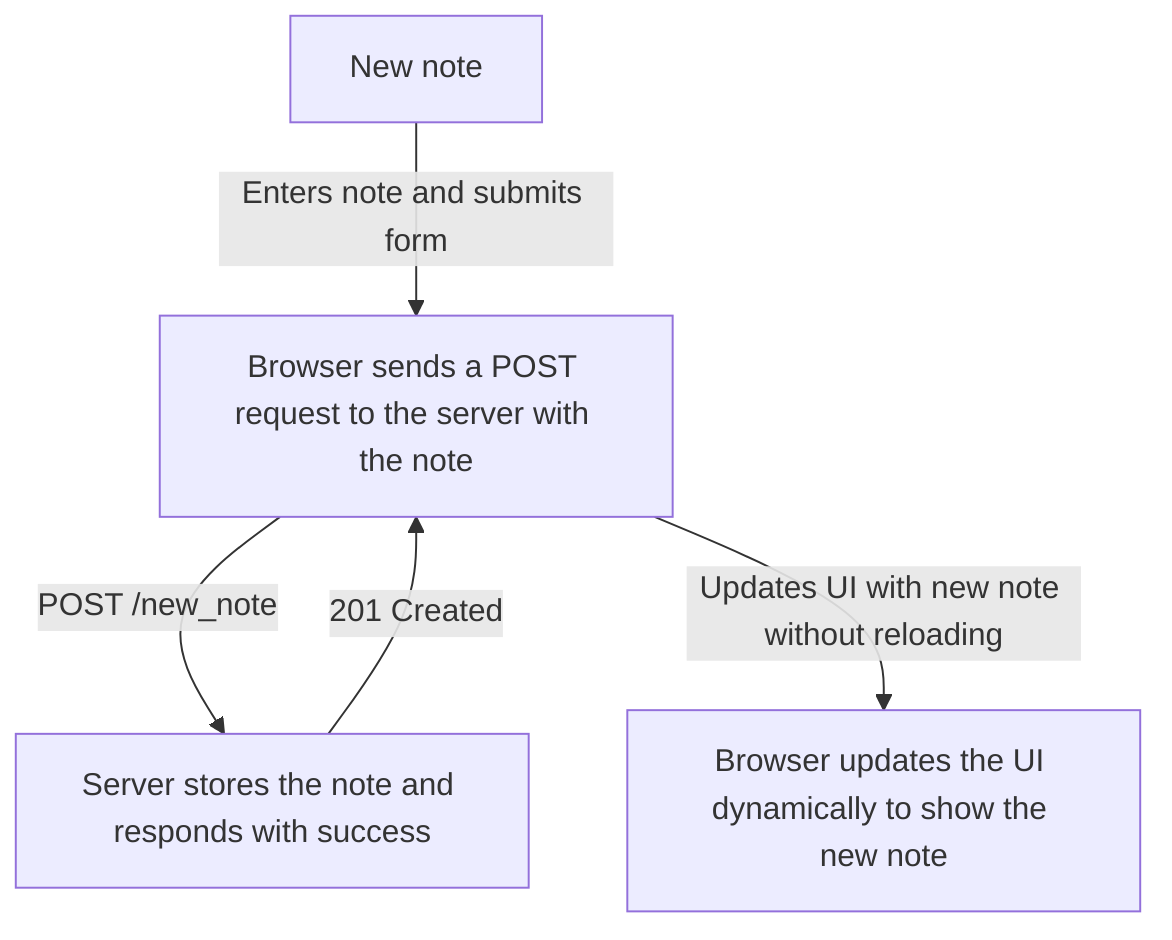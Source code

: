 graph TD
    User[New note]
    Browser[Browser sends a POST request to the server with the note]
    Server[Server stores the note and responds with success]
    BrowserUpdate[Browser updates the UI dynamically to show the new note]

    User -->|Enters note and submits form| Browser
    Browser -->|POST /new_note| Server
    Server -->|201 Created| Browser
    Browser -->|Updates UI with new note without reloading| BrowserUpdate